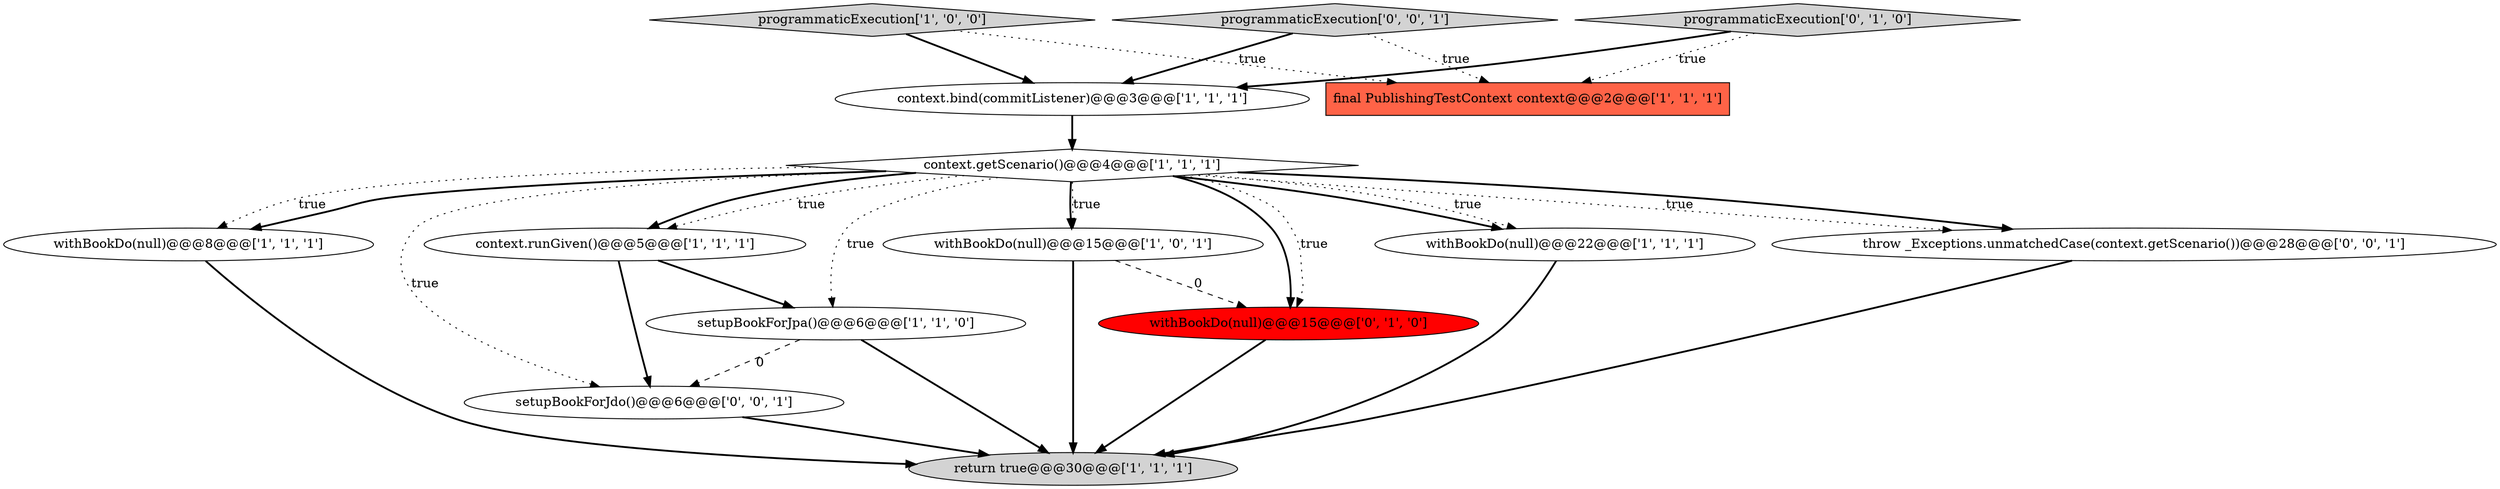 digraph {
2 [style = filled, label = "withBookDo(null)@@@15@@@['1', '0', '1']", fillcolor = white, shape = ellipse image = "AAA0AAABBB1BBB"];
9 [style = filled, label = "final PublishingTestContext context@@@2@@@['1', '1', '1']", fillcolor = tomato, shape = box image = "AAA0AAABBB1BBB"];
4 [style = filled, label = "withBookDo(null)@@@8@@@['1', '1', '1']", fillcolor = white, shape = ellipse image = "AAA0AAABBB1BBB"];
1 [style = filled, label = "programmaticExecution['1', '0', '0']", fillcolor = lightgray, shape = diamond image = "AAA0AAABBB1BBB"];
6 [style = filled, label = "context.runGiven()@@@5@@@['1', '1', '1']", fillcolor = white, shape = ellipse image = "AAA0AAABBB1BBB"];
7 [style = filled, label = "context.bind(commitListener)@@@3@@@['1', '1', '1']", fillcolor = white, shape = ellipse image = "AAA0AAABBB1BBB"];
14 [style = filled, label = "setupBookForJdo()@@@6@@@['0', '0', '1']", fillcolor = white, shape = ellipse image = "AAA0AAABBB3BBB"];
8 [style = filled, label = "setupBookForJpa()@@@6@@@['1', '1', '0']", fillcolor = white, shape = ellipse image = "AAA0AAABBB1BBB"];
12 [style = filled, label = "programmaticExecution['0', '0', '1']", fillcolor = lightgray, shape = diamond image = "AAA0AAABBB3BBB"];
11 [style = filled, label = "withBookDo(null)@@@15@@@['0', '1', '0']", fillcolor = red, shape = ellipse image = "AAA1AAABBB2BBB"];
3 [style = filled, label = "withBookDo(null)@@@22@@@['1', '1', '1']", fillcolor = white, shape = ellipse image = "AAA0AAABBB1BBB"];
5 [style = filled, label = "return true@@@30@@@['1', '1', '1']", fillcolor = lightgray, shape = ellipse image = "AAA0AAABBB1BBB"];
0 [style = filled, label = "context.getScenario()@@@4@@@['1', '1', '1']", fillcolor = white, shape = diamond image = "AAA0AAABBB1BBB"];
10 [style = filled, label = "programmaticExecution['0', '1', '0']", fillcolor = lightgray, shape = diamond image = "AAA0AAABBB2BBB"];
13 [style = filled, label = "throw _Exceptions.unmatchedCase(context.getScenario())@@@28@@@['0', '0', '1']", fillcolor = white, shape = ellipse image = "AAA0AAABBB3BBB"];
0->3 [style = bold, label=""];
0->13 [style = dotted, label="true"];
0->13 [style = bold, label=""];
0->6 [style = bold, label=""];
0->2 [style = bold, label=""];
0->4 [style = dotted, label="true"];
0->11 [style = bold, label=""];
7->0 [style = bold, label=""];
8->14 [style = dashed, label="0"];
0->6 [style = dotted, label="true"];
10->9 [style = dotted, label="true"];
1->7 [style = bold, label=""];
10->7 [style = bold, label=""];
12->7 [style = bold, label=""];
6->14 [style = bold, label=""];
0->8 [style = dotted, label="true"];
11->5 [style = bold, label=""];
3->5 [style = bold, label=""];
8->5 [style = bold, label=""];
0->4 [style = bold, label=""];
1->9 [style = dotted, label="true"];
6->8 [style = bold, label=""];
13->5 [style = bold, label=""];
2->11 [style = dashed, label="0"];
0->14 [style = dotted, label="true"];
0->3 [style = dotted, label="true"];
0->2 [style = dotted, label="true"];
12->9 [style = dotted, label="true"];
0->11 [style = dotted, label="true"];
4->5 [style = bold, label=""];
2->5 [style = bold, label=""];
14->5 [style = bold, label=""];
}
